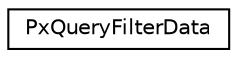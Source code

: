 digraph "Graphical Class Hierarchy"
{
  edge [fontname="Helvetica",fontsize="10",labelfontname="Helvetica",labelfontsize="10"];
  node [fontname="Helvetica",fontsize="10",shape=record];
  rankdir="LR";
  Node0 [label="PxQueryFilterData",height=0.2,width=0.4,color="black", fillcolor="white", style="filled",URL="$structPxQueryFilterData.html",tooltip="Scene query filtering data. "];
}
